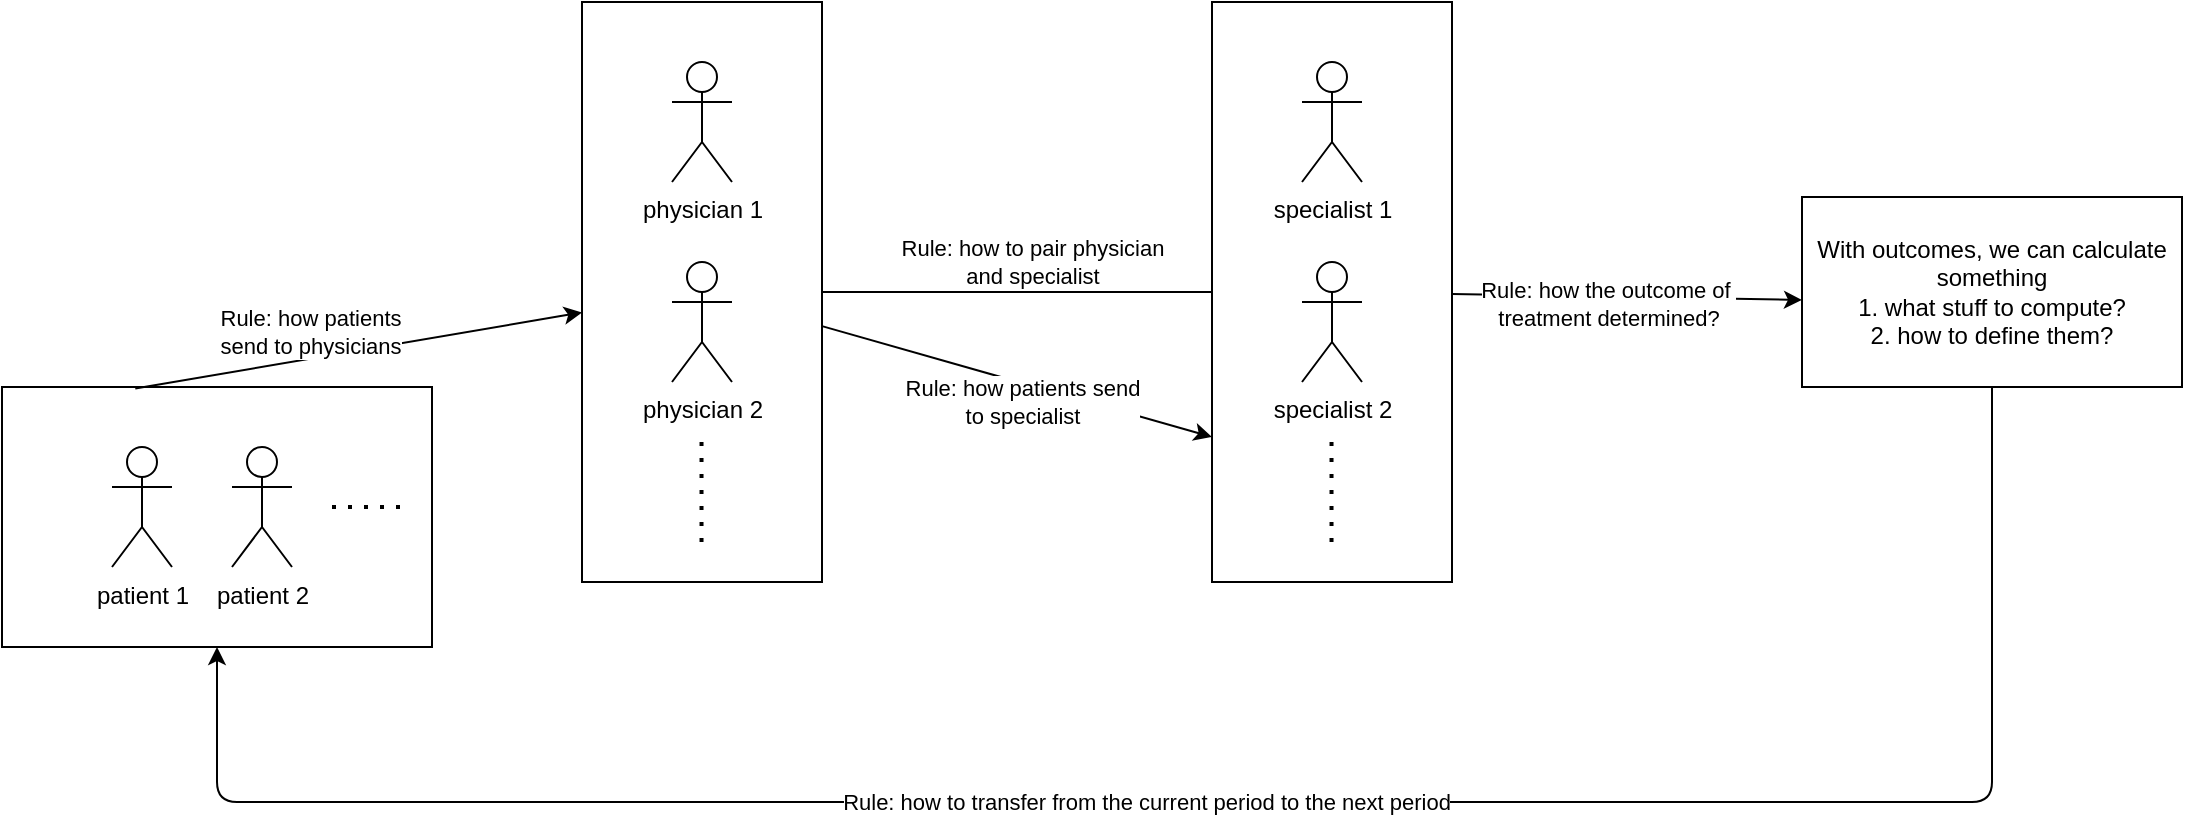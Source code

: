 <mxfile version="13.7.3" type="device"><diagram id="PyDfb3OCrko77LaPKl9k" name="第 1 页"><mxGraphModel dx="1422" dy="822" grid="1" gridSize="10" guides="1" tooltips="1" connect="1" arrows="1" fold="1" page="1" pageScale="1" pageWidth="1100" pageHeight="850" math="0" shadow="0"><root><mxCell id="0"/><mxCell id="1" parent="0"/><mxCell id="E8dxO7FKZZVvTQqFV6m5-10" value="" style="group" vertex="1" connectable="0" parent="1"><mxGeometry x="610" y="80" width="120" height="290" as="geometry"/></mxCell><mxCell id="E8dxO7FKZZVvTQqFV6m5-5" value="" style="rounded=0;whiteSpace=wrap;html=1;" vertex="1" parent="E8dxO7FKZZVvTQqFV6m5-10"><mxGeometry width="120" height="290" as="geometry"/></mxCell><mxCell id="E8dxO7FKZZVvTQqFV6m5-6" value="specialist 2" style="shape=umlActor;verticalLabelPosition=bottom;verticalAlign=top;html=1;outlineConnect=0;" vertex="1" parent="E8dxO7FKZZVvTQqFV6m5-10"><mxGeometry x="45" y="130" width="30" height="60" as="geometry"/></mxCell><mxCell id="E8dxO7FKZZVvTQqFV6m5-7" value="specialist 1" style="shape=umlActor;verticalLabelPosition=bottom;verticalAlign=top;html=1;outlineConnect=0;" vertex="1" parent="E8dxO7FKZZVvTQqFV6m5-10"><mxGeometry x="45" y="30" width="30" height="60" as="geometry"/></mxCell><mxCell id="E8dxO7FKZZVvTQqFV6m5-8" value="" style="endArrow=none;dashed=1;html=1;dashPattern=1 3;strokeWidth=2;" edge="1" parent="E8dxO7FKZZVvTQqFV6m5-10"><mxGeometry width="50" height="50" relative="1" as="geometry"><mxPoint x="59.76" y="270" as="sourcePoint"/><mxPoint x="59.76" y="220" as="targetPoint"/></mxGeometry></mxCell><mxCell id="E8dxO7FKZZVvTQqFV6m5-11" value="" style="group" vertex="1" connectable="0" parent="1"><mxGeometry x="295" y="80" width="120" height="290" as="geometry"/></mxCell><mxCell id="E8dxO7FKZZVvTQqFV6m5-4" value="" style="rounded=0;whiteSpace=wrap;html=1;" vertex="1" parent="E8dxO7FKZZVvTQqFV6m5-11"><mxGeometry width="120" height="290" as="geometry"/></mxCell><mxCell id="E8dxO7FKZZVvTQqFV6m5-1" value="physician 2" style="shape=umlActor;verticalLabelPosition=bottom;verticalAlign=top;html=1;outlineConnect=0;" vertex="1" parent="E8dxO7FKZZVvTQqFV6m5-11"><mxGeometry x="45" y="130" width="30" height="60" as="geometry"/></mxCell><mxCell id="E8dxO7FKZZVvTQqFV6m5-2" value="physician 1" style="shape=umlActor;verticalLabelPosition=bottom;verticalAlign=top;html=1;outlineConnect=0;" vertex="1" parent="E8dxO7FKZZVvTQqFV6m5-11"><mxGeometry x="45" y="30" width="30" height="60" as="geometry"/></mxCell><mxCell id="E8dxO7FKZZVvTQqFV6m5-3" value="" style="endArrow=none;dashed=1;html=1;dashPattern=1 3;strokeWidth=2;" edge="1" parent="E8dxO7FKZZVvTQqFV6m5-11"><mxGeometry width="50" height="50" relative="1" as="geometry"><mxPoint x="59.76" y="270" as="sourcePoint"/><mxPoint x="59.76" y="220" as="targetPoint"/></mxGeometry></mxCell><mxCell id="E8dxO7FKZZVvTQqFV6m5-12" value="" style="endArrow=none;html=1;" edge="1" parent="1" source="E8dxO7FKZZVvTQqFV6m5-4" target="E8dxO7FKZZVvTQqFV6m5-5"><mxGeometry width="50" height="50" relative="1" as="geometry"><mxPoint x="460" y="210" as="sourcePoint"/><mxPoint x="510" y="160" as="targetPoint"/></mxGeometry></mxCell><mxCell id="E8dxO7FKZZVvTQqFV6m5-13" value="Rule: how to pair physician &lt;br&gt;and specialist" style="edgeLabel;html=1;align=center;verticalAlign=middle;resizable=0;points=[];" vertex="1" connectable="0" parent="E8dxO7FKZZVvTQqFV6m5-12"><mxGeometry x="0.282" y="-1" relative="1" as="geometry"><mxPoint x="-20.14" y="-16" as="offset"/></mxGeometry></mxCell><mxCell id="E8dxO7FKZZVvTQqFV6m5-22" value="" style="group" vertex="1" connectable="0" parent="1"><mxGeometry x="5" y="272.5" width="215" height="130" as="geometry"/></mxCell><mxCell id="E8dxO7FKZZVvTQqFV6m5-21" value="" style="rounded=0;whiteSpace=wrap;html=1;" vertex="1" parent="E8dxO7FKZZVvTQqFV6m5-22"><mxGeometry width="215" height="130" as="geometry"/></mxCell><mxCell id="E8dxO7FKZZVvTQqFV6m5-14" value="patient 2" style="shape=umlActor;verticalLabelPosition=bottom;verticalAlign=top;html=1;outlineConnect=0;" vertex="1" parent="E8dxO7FKZZVvTQqFV6m5-22"><mxGeometry x="115" y="30" width="30" height="60" as="geometry"/></mxCell><mxCell id="E8dxO7FKZZVvTQqFV6m5-15" value="patient 1" style="shape=umlActor;verticalLabelPosition=bottom;verticalAlign=top;html=1;outlineConnect=0;" vertex="1" parent="E8dxO7FKZZVvTQqFV6m5-22"><mxGeometry x="55" y="30" width="30" height="60" as="geometry"/></mxCell><mxCell id="E8dxO7FKZZVvTQqFV6m5-20" value="" style="endArrow=none;dashed=1;html=1;dashPattern=1 3;strokeWidth=2;" edge="1" parent="E8dxO7FKZZVvTQqFV6m5-22"><mxGeometry width="50" height="50" relative="1" as="geometry"><mxPoint x="165" y="60" as="sourcePoint"/><mxPoint x="205" y="60" as="targetPoint"/></mxGeometry></mxCell><mxCell id="E8dxO7FKZZVvTQqFV6m5-23" value="" style="endArrow=classic;html=1;exitX=0.31;exitY=0.006;exitDx=0;exitDy=0;exitPerimeter=0;" edge="1" parent="1" source="E8dxO7FKZZVvTQqFV6m5-21" target="E8dxO7FKZZVvTQqFV6m5-4"><mxGeometry width="50" height="50" relative="1" as="geometry"><mxPoint x="105" y="350" as="sourcePoint"/><mxPoint x="155" y="300" as="targetPoint"/></mxGeometry></mxCell><mxCell id="E8dxO7FKZZVvTQqFV6m5-24" value="Rule: how patients &lt;br&gt;send to physicians" style="edgeLabel;html=1;align=center;verticalAlign=middle;resizable=0;points=[];" vertex="1" connectable="0" parent="E8dxO7FKZZVvTQqFV6m5-23"><mxGeometry x="0.293" y="-4" relative="1" as="geometry"><mxPoint x="-57.98" y="-8.3" as="offset"/></mxGeometry></mxCell><mxCell id="E8dxO7FKZZVvTQqFV6m5-25" value="" style="endArrow=classic;html=1;entryX=0;entryY=0.75;entryDx=0;entryDy=0;" edge="1" parent="1" source="E8dxO7FKZZVvTQqFV6m5-4" target="E8dxO7FKZZVvTQqFV6m5-5"><mxGeometry width="50" height="50" relative="1" as="geometry"><mxPoint x="485" y="460" as="sourcePoint"/><mxPoint x="535" y="410" as="targetPoint"/></mxGeometry></mxCell><mxCell id="E8dxO7FKZZVvTQqFV6m5-26" value="Rule: how patients send&lt;br&gt;to specialist" style="edgeLabel;html=1;align=center;verticalAlign=middle;resizable=0;points=[];" vertex="1" connectable="0" parent="E8dxO7FKZZVvTQqFV6m5-25"><mxGeometry x="0.282" relative="1" as="geometry"><mxPoint x="-25.04" y="2.39" as="offset"/></mxGeometry></mxCell><mxCell id="E8dxO7FKZZVvTQqFV6m5-27" value="" style="endArrow=classic;html=1;" edge="1" parent="1" source="E8dxO7FKZZVvTQqFV6m5-5"><mxGeometry width="50" height="50" relative="1" as="geometry"><mxPoint x="835" y="290" as="sourcePoint"/><mxPoint x="905" y="229" as="targetPoint"/></mxGeometry></mxCell><mxCell id="E8dxO7FKZZVvTQqFV6m5-28" value="Rule: how the outcome of&amp;nbsp;&lt;br&gt;treatment determined?" style="edgeLabel;html=1;align=center;verticalAlign=middle;resizable=0;points=[];" vertex="1" connectable="0" parent="E8dxO7FKZZVvTQqFV6m5-27"><mxGeometry x="-0.114" y="-3" relative="1" as="geometry"><mxPoint as="offset"/></mxGeometry></mxCell><mxCell id="E8dxO7FKZZVvTQqFV6m5-29" value="With outcomes, we can calculate something&lt;br&gt;1. what stuff to compute?&lt;br&gt;2. how to define them?" style="rounded=0;whiteSpace=wrap;html=1;" vertex="1" parent="1"><mxGeometry x="905" y="177.5" width="190" height="95" as="geometry"/></mxCell><mxCell id="E8dxO7FKZZVvTQqFV6m5-30" value="" style="endArrow=classic;html=1;entryX=0.5;entryY=1;entryDx=0;entryDy=0;edgeStyle=orthogonalEdgeStyle;" edge="1" parent="1" source="E8dxO7FKZZVvTQqFV6m5-29" target="E8dxO7FKZZVvTQqFV6m5-21"><mxGeometry width="50" height="50" relative="1" as="geometry"><mxPoint x="785" y="440" as="sourcePoint"/><mxPoint x="835" y="390" as="targetPoint"/><Array as="points"><mxPoint x="1000" y="480"/><mxPoint x="113" y="480"/></Array></mxGeometry></mxCell><mxCell id="E8dxO7FKZZVvTQqFV6m5-31" value="Rule: how to transfer from the current period to the next period" style="edgeLabel;html=1;align=center;verticalAlign=middle;resizable=0;points=[];" vertex="1" connectable="0" parent="E8dxO7FKZZVvTQqFV6m5-30"><mxGeometry x="0.077" relative="1" as="geometry"><mxPoint x="1" as="offset"/></mxGeometry></mxCell></root></mxGraphModel></diagram></mxfile>